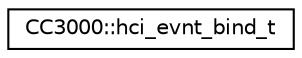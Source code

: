 digraph "Graphical Class Hierarchy"
{
  edge [fontname="Helvetica",fontsize="10",labelfontname="Helvetica",labelfontsize="10"];
  node [fontname="Helvetica",fontsize="10",shape=record];
  rankdir="LR";
  Node1 [label="CC3000::hci_evnt_bind_t",height=0.2,width=0.4,color="black", fillcolor="white", style="filled",URL="$d4/ddb/structCC3000_1_1hci__evnt__bind__t.html"];
}
